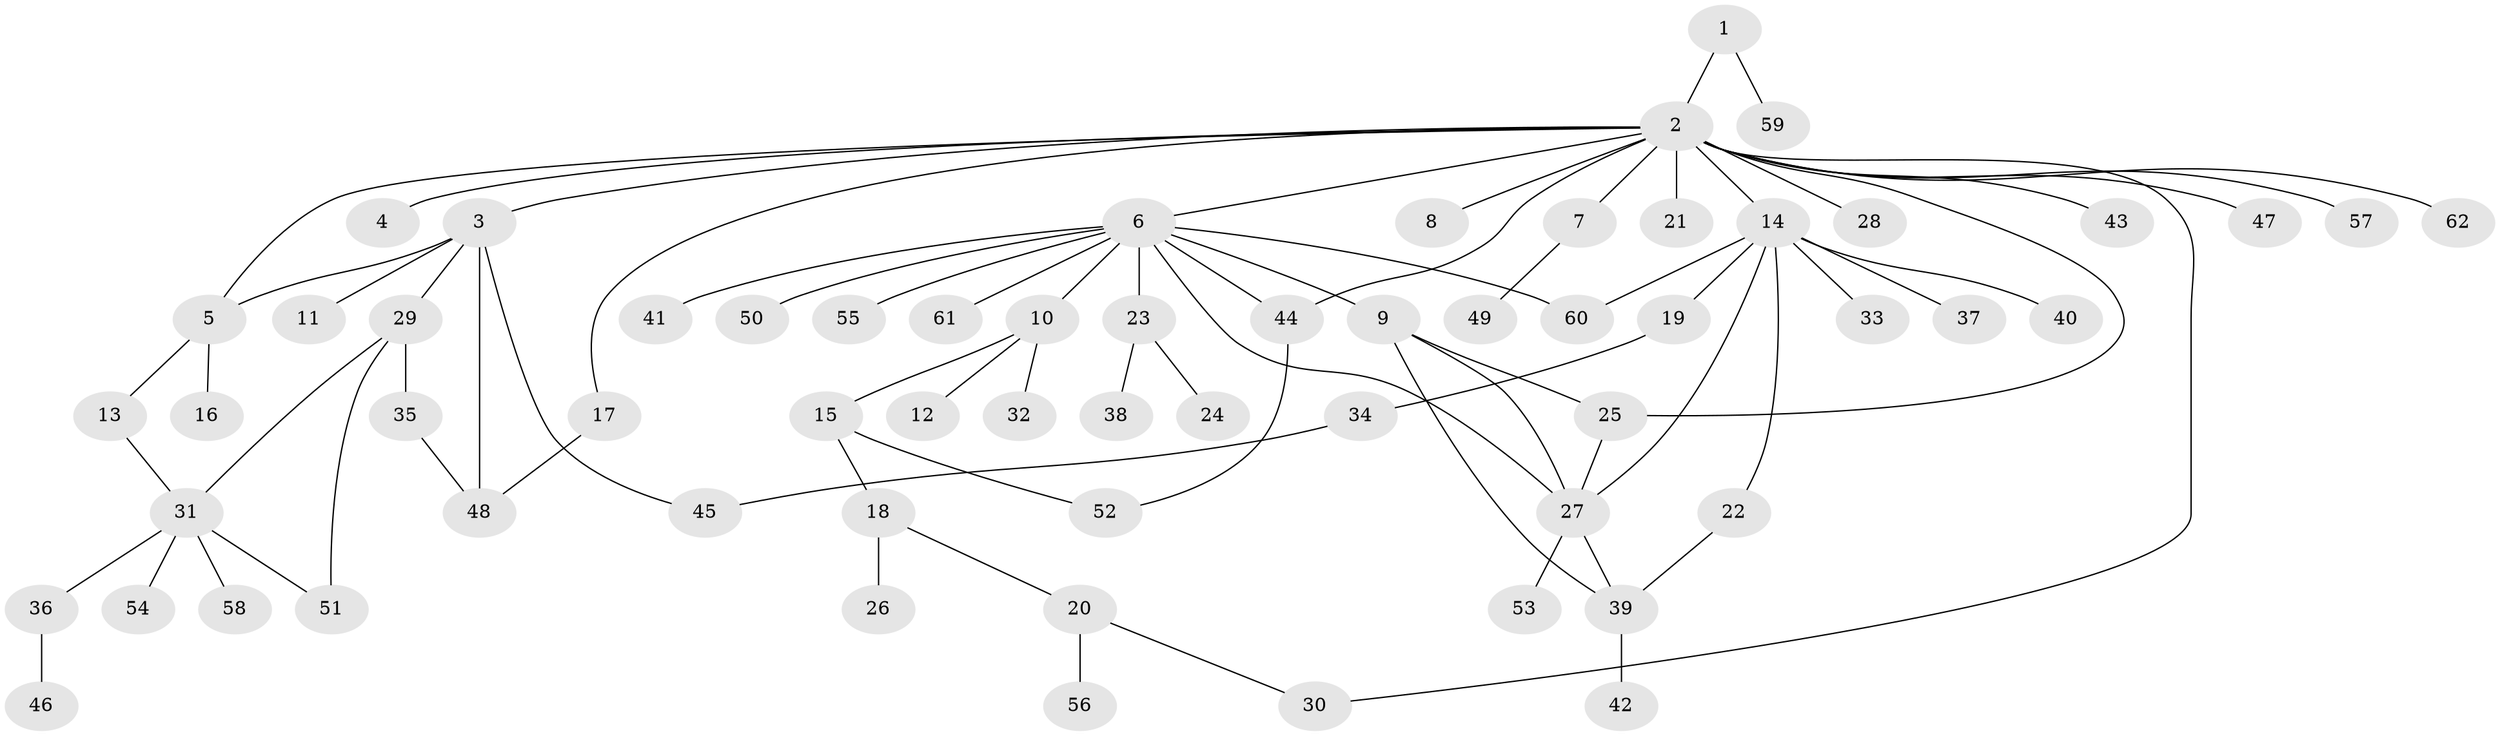 // original degree distribution, {3: 0.08737864077669903, 20: 0.009708737864077669, 7: 0.02912621359223301, 1: 0.5339805825242718, 4: 0.07766990291262135, 12: 0.009708737864077669, 2: 0.21359223300970873, 5: 0.019417475728155338, 11: 0.009708737864077669, 8: 0.009708737864077669}
// Generated by graph-tools (version 1.1) at 2025/50/03/04/25 22:50:38]
// undirected, 62 vertices, 77 edges
graph export_dot {
  node [color=gray90,style=filled];
  1;
  2;
  3;
  4;
  5;
  6;
  7;
  8;
  9;
  10;
  11;
  12;
  13;
  14;
  15;
  16;
  17;
  18;
  19;
  20;
  21;
  22;
  23;
  24;
  25;
  26;
  27;
  28;
  29;
  30;
  31;
  32;
  33;
  34;
  35;
  36;
  37;
  38;
  39;
  40;
  41;
  42;
  43;
  44;
  45;
  46;
  47;
  48;
  49;
  50;
  51;
  52;
  53;
  54;
  55;
  56;
  57;
  58;
  59;
  60;
  61;
  62;
  1 -- 2 [weight=1.0];
  1 -- 59 [weight=1.0];
  2 -- 3 [weight=1.0];
  2 -- 4 [weight=1.0];
  2 -- 5 [weight=1.0];
  2 -- 6 [weight=1.0];
  2 -- 7 [weight=1.0];
  2 -- 8 [weight=1.0];
  2 -- 14 [weight=1.0];
  2 -- 17 [weight=1.0];
  2 -- 21 [weight=1.0];
  2 -- 25 [weight=1.0];
  2 -- 28 [weight=1.0];
  2 -- 30 [weight=1.0];
  2 -- 43 [weight=1.0];
  2 -- 44 [weight=1.0];
  2 -- 47 [weight=1.0];
  2 -- 57 [weight=1.0];
  2 -- 62 [weight=1.0];
  3 -- 5 [weight=1.0];
  3 -- 11 [weight=1.0];
  3 -- 29 [weight=1.0];
  3 -- 45 [weight=1.0];
  3 -- 48 [weight=1.0];
  5 -- 13 [weight=1.0];
  5 -- 16 [weight=1.0];
  6 -- 9 [weight=1.0];
  6 -- 10 [weight=1.0];
  6 -- 23 [weight=1.0];
  6 -- 27 [weight=1.0];
  6 -- 41 [weight=1.0];
  6 -- 44 [weight=1.0];
  6 -- 50 [weight=1.0];
  6 -- 55 [weight=1.0];
  6 -- 60 [weight=1.0];
  6 -- 61 [weight=1.0];
  7 -- 49 [weight=1.0];
  9 -- 25 [weight=1.0];
  9 -- 27 [weight=1.0];
  9 -- 39 [weight=1.0];
  10 -- 12 [weight=1.0];
  10 -- 15 [weight=1.0];
  10 -- 32 [weight=1.0];
  13 -- 31 [weight=1.0];
  14 -- 19 [weight=1.0];
  14 -- 22 [weight=1.0];
  14 -- 27 [weight=1.0];
  14 -- 33 [weight=1.0];
  14 -- 37 [weight=1.0];
  14 -- 40 [weight=1.0];
  14 -- 60 [weight=1.0];
  15 -- 18 [weight=1.0];
  15 -- 52 [weight=1.0];
  17 -- 48 [weight=1.0];
  18 -- 20 [weight=1.0];
  18 -- 26 [weight=1.0];
  19 -- 34 [weight=1.0];
  20 -- 30 [weight=1.0];
  20 -- 56 [weight=1.0];
  22 -- 39 [weight=1.0];
  23 -- 24 [weight=1.0];
  23 -- 38 [weight=1.0];
  25 -- 27 [weight=1.0];
  27 -- 39 [weight=1.0];
  27 -- 53 [weight=1.0];
  29 -- 31 [weight=1.0];
  29 -- 35 [weight=4.0];
  29 -- 51 [weight=1.0];
  31 -- 36 [weight=1.0];
  31 -- 51 [weight=1.0];
  31 -- 54 [weight=1.0];
  31 -- 58 [weight=1.0];
  34 -- 45 [weight=1.0];
  35 -- 48 [weight=1.0];
  36 -- 46 [weight=2.0];
  39 -- 42 [weight=1.0];
  44 -- 52 [weight=1.0];
}
